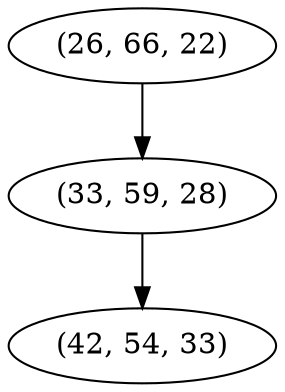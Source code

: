 digraph tree {
    "(26, 66, 22)";
    "(33, 59, 28)";
    "(42, 54, 33)";
    "(26, 66, 22)" -> "(33, 59, 28)";
    "(33, 59, 28)" -> "(42, 54, 33)";
}
